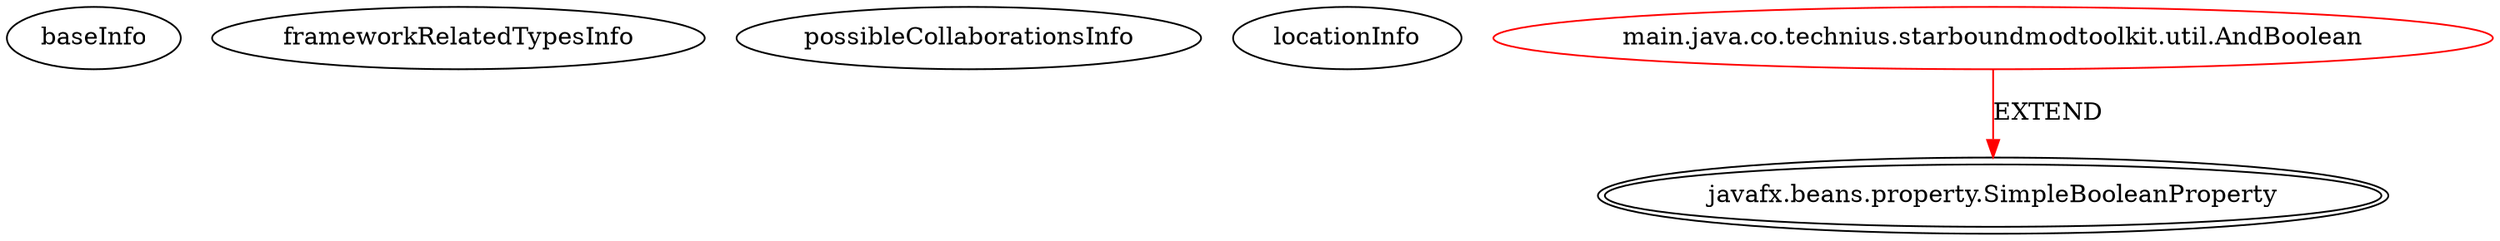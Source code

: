 digraph {
baseInfo[graphId=1447,category="extension_graph",isAnonymous=false,possibleRelation=false]
frameworkRelatedTypesInfo[0="javafx.beans.property.SimpleBooleanProperty"]
possibleCollaborationsInfo[]
locationInfo[projectName="Technius-Starbound-Mod-Toolkit",filePath="/Technius-Starbound-Mod-Toolkit/Starbound-Mod-Toolkit-master/src/main/java/co/technius/starboundmodtoolkit/util/AndBoolean.java",contextSignature="AndBoolean",graphId="1447"]
0[label="main.java.co.technius.starboundmodtoolkit.util.AndBoolean",vertexType="ROOT_CLIENT_CLASS_DECLARATION",isFrameworkType=false,color=red]
1[label="javafx.beans.property.SimpleBooleanProperty",vertexType="FRAMEWORK_CLASS_TYPE",isFrameworkType=true,peripheries=2]
0->1[label="EXTEND",color=red]
}
